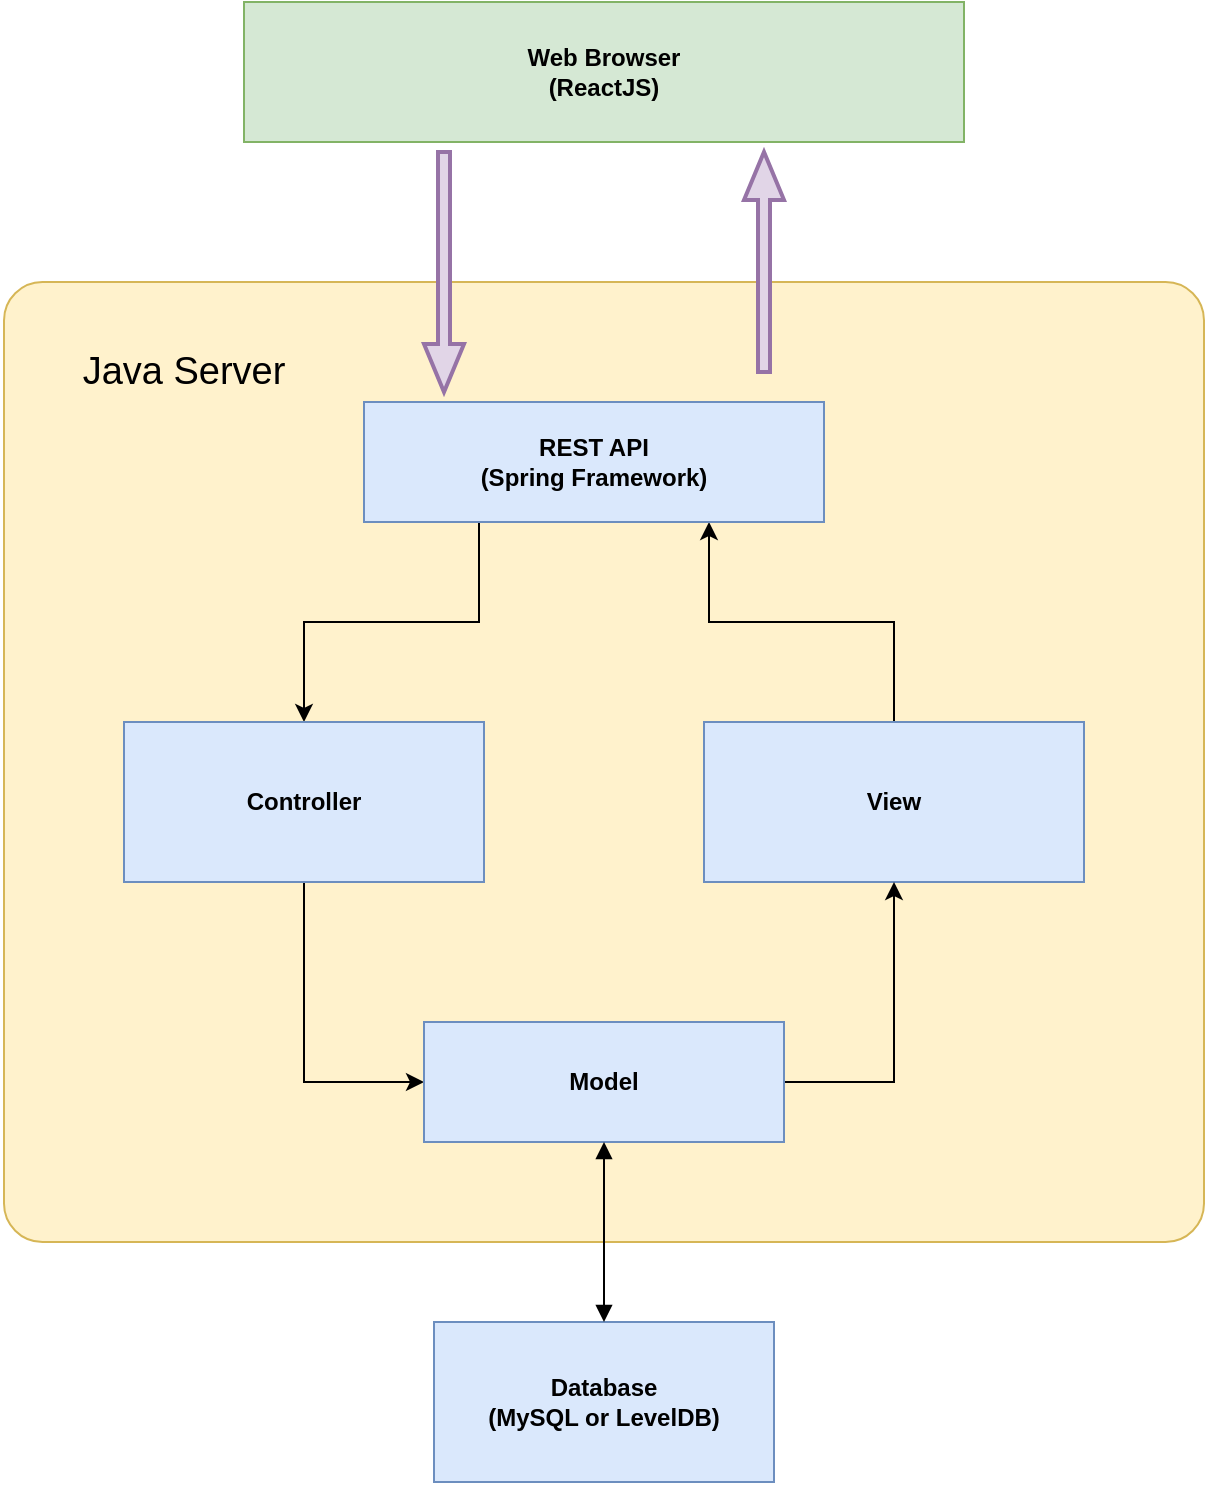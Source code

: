 <mxfile version="12.2.9" type="device" pages="1"><diagram id="F_M5TF1uB760nKiDyH8z" name="Page-1"><mxGraphModel dx="1422" dy="724" grid="1" gridSize="10" guides="1" tooltips="1" connect="1" arrows="1" fold="1" page="1" pageScale="1" pageWidth="827" pageHeight="1169" math="0" shadow="0"><root><mxCell id="0"/><mxCell id="1" parent="0"/><mxCell id="Tyd4EFd12U1TM4vwIYzy-30" value="&lt;br&gt;" style="rounded=1;whiteSpace=wrap;html=1;fillColor=#fff2cc;strokeColor=#d6b656;fontStyle=1;labelPosition=left;verticalLabelPosition=top;align=right;verticalAlign=bottom;spacingTop=0;arcSize=4;" vertex="1" parent="1"><mxGeometry x="120" y="210" width="600" height="480" as="geometry"/></mxCell><mxCell id="Tyd4EFd12U1TM4vwIYzy-2" value="Web Browser&lt;br&gt;(ReactJS)" style="rounded=0;whiteSpace=wrap;html=1;fillColor=#d5e8d4;strokeColor=#82b366;fontStyle=1;spacing=2;" vertex="1" parent="1"><mxGeometry x="240" y="70" width="360" height="70" as="geometry"/></mxCell><mxCell id="Tyd4EFd12U1TM4vwIYzy-7" value="" style="verticalLabelPosition=bottom;verticalAlign=top;html=1;strokeWidth=2;shape=mxgraph.arrows2.arrow;dy=0.7;dx=24;notch=0;fillColor=#e1d5e7;direction=south;strokeColor=#9673a6;" vertex="1" parent="1"><mxGeometry x="330" y="145" width="20" height="120" as="geometry"/></mxCell><mxCell id="Tyd4EFd12U1TM4vwIYzy-8" value="" style="verticalLabelPosition=bottom;verticalAlign=top;html=1;strokeWidth=2;shape=mxgraph.arrows2.arrow;dy=0.7;dx=24;notch=0;fillColor=#e1d5e7;direction=south;rotation=180;strokeColor=#9673a6;" vertex="1" parent="1"><mxGeometry x="490" y="145" width="20" height="110" as="geometry"/></mxCell><mxCell id="Tyd4EFd12U1TM4vwIYzy-20" style="edgeStyle=orthogonalEdgeStyle;rounded=0;orthogonalLoop=1;jettySize=auto;html=1;exitX=0.5;exitY=1;exitDx=0;exitDy=0;entryX=0;entryY=0.5;entryDx=0;entryDy=0;" edge="1" parent="1" source="Tyd4EFd12U1TM4vwIYzy-9" target="Tyd4EFd12U1TM4vwIYzy-14"><mxGeometry relative="1" as="geometry"/></mxCell><mxCell id="Tyd4EFd12U1TM4vwIYzy-26" style="edgeStyle=orthogonalEdgeStyle;rounded=0;orthogonalLoop=1;jettySize=auto;html=1;exitX=0.25;exitY=1;exitDx=0;exitDy=0;entryX=0.5;entryY=0;entryDx=0;entryDy=0;" edge="1" parent="1" source="Tyd4EFd12U1TM4vwIYzy-15" target="Tyd4EFd12U1TM4vwIYzy-9"><mxGeometry relative="1" as="geometry"/></mxCell><mxCell id="Tyd4EFd12U1TM4vwIYzy-9" value="Controller" style="rounded=0;whiteSpace=wrap;html=1;fillColor=#dae8fc;strokeColor=#6c8ebf;fontStyle=1" vertex="1" parent="1"><mxGeometry x="180" y="430" width="180" height="80" as="geometry"/></mxCell><mxCell id="Tyd4EFd12U1TM4vwIYzy-27" style="edgeStyle=orthogonalEdgeStyle;rounded=0;orthogonalLoop=1;jettySize=auto;html=1;exitX=0.5;exitY=0;exitDx=0;exitDy=0;entryX=0.75;entryY=1;entryDx=0;entryDy=0;" edge="1" parent="1" source="Tyd4EFd12U1TM4vwIYzy-13" target="Tyd4EFd12U1TM4vwIYzy-15"><mxGeometry relative="1" as="geometry"/></mxCell><mxCell id="Tyd4EFd12U1TM4vwIYzy-13" value="View" style="rounded=0;whiteSpace=wrap;html=1;fillColor=#dae8fc;strokeColor=#6c8ebf;fontStyle=1" vertex="1" parent="1"><mxGeometry x="470" y="430" width="190" height="80" as="geometry"/></mxCell><mxCell id="Tyd4EFd12U1TM4vwIYzy-21" style="edgeStyle=orthogonalEdgeStyle;rounded=0;orthogonalLoop=1;jettySize=auto;html=1;entryX=0.5;entryY=1;entryDx=0;entryDy=0;exitX=1;exitY=0.5;exitDx=0;exitDy=0;" edge="1" parent="1" source="Tyd4EFd12U1TM4vwIYzy-14" target="Tyd4EFd12U1TM4vwIYzy-13"><mxGeometry relative="1" as="geometry"/></mxCell><mxCell id="Tyd4EFd12U1TM4vwIYzy-14" value="Model" style="rounded=0;whiteSpace=wrap;html=1;fillColor=#dae8fc;strokeColor=#6c8ebf;fontStyle=1" vertex="1" parent="1"><mxGeometry x="330" y="580" width="180" height="60" as="geometry"/></mxCell><mxCell id="Tyd4EFd12U1TM4vwIYzy-15" value="REST API&lt;br&gt;(Spring Framework)" style="rounded=0;whiteSpace=wrap;html=1;fillColor=#dae8fc;strokeColor=#6c8ebf;fontStyle=1" vertex="1" parent="1"><mxGeometry x="300" y="270" width="230" height="60" as="geometry"/></mxCell><mxCell id="Tyd4EFd12U1TM4vwIYzy-22" value="Database&lt;br&gt;(MySQL or LevelDB)" style="rounded=0;whiteSpace=wrap;html=1;fillColor=#dae8fc;fontStyle=1;strokeColor=#6c8ebf;" vertex="1" parent="1"><mxGeometry x="335" y="730" width="170" height="80" as="geometry"/></mxCell><mxCell id="Tyd4EFd12U1TM4vwIYzy-28" value="" style="endArrow=block;startArrow=block;endFill=1;startFill=1;html=1;exitX=0.5;exitY=1;exitDx=0;exitDy=0;entryX=0.5;entryY=0;entryDx=0;entryDy=0;" edge="1" parent="1" source="Tyd4EFd12U1TM4vwIYzy-14" target="Tyd4EFd12U1TM4vwIYzy-22"><mxGeometry width="160" relative="1" as="geometry"><mxPoint x="340" y="689.5" as="sourcePoint"/><mxPoint x="500" y="689.5" as="targetPoint"/></mxGeometry></mxCell><mxCell id="Tyd4EFd12U1TM4vwIYzy-32" value="&lt;font style=&quot;font-size: 19px&quot;&gt;Java Server&lt;/font&gt;" style="text;html=1;strokeColor=none;fillColor=none;align=center;verticalAlign=middle;whiteSpace=wrap;rounded=0;fontStyle=0" vertex="1" parent="1"><mxGeometry x="140" y="232.5" width="140" height="45" as="geometry"/></mxCell></root></mxGraphModel></diagram></mxfile>